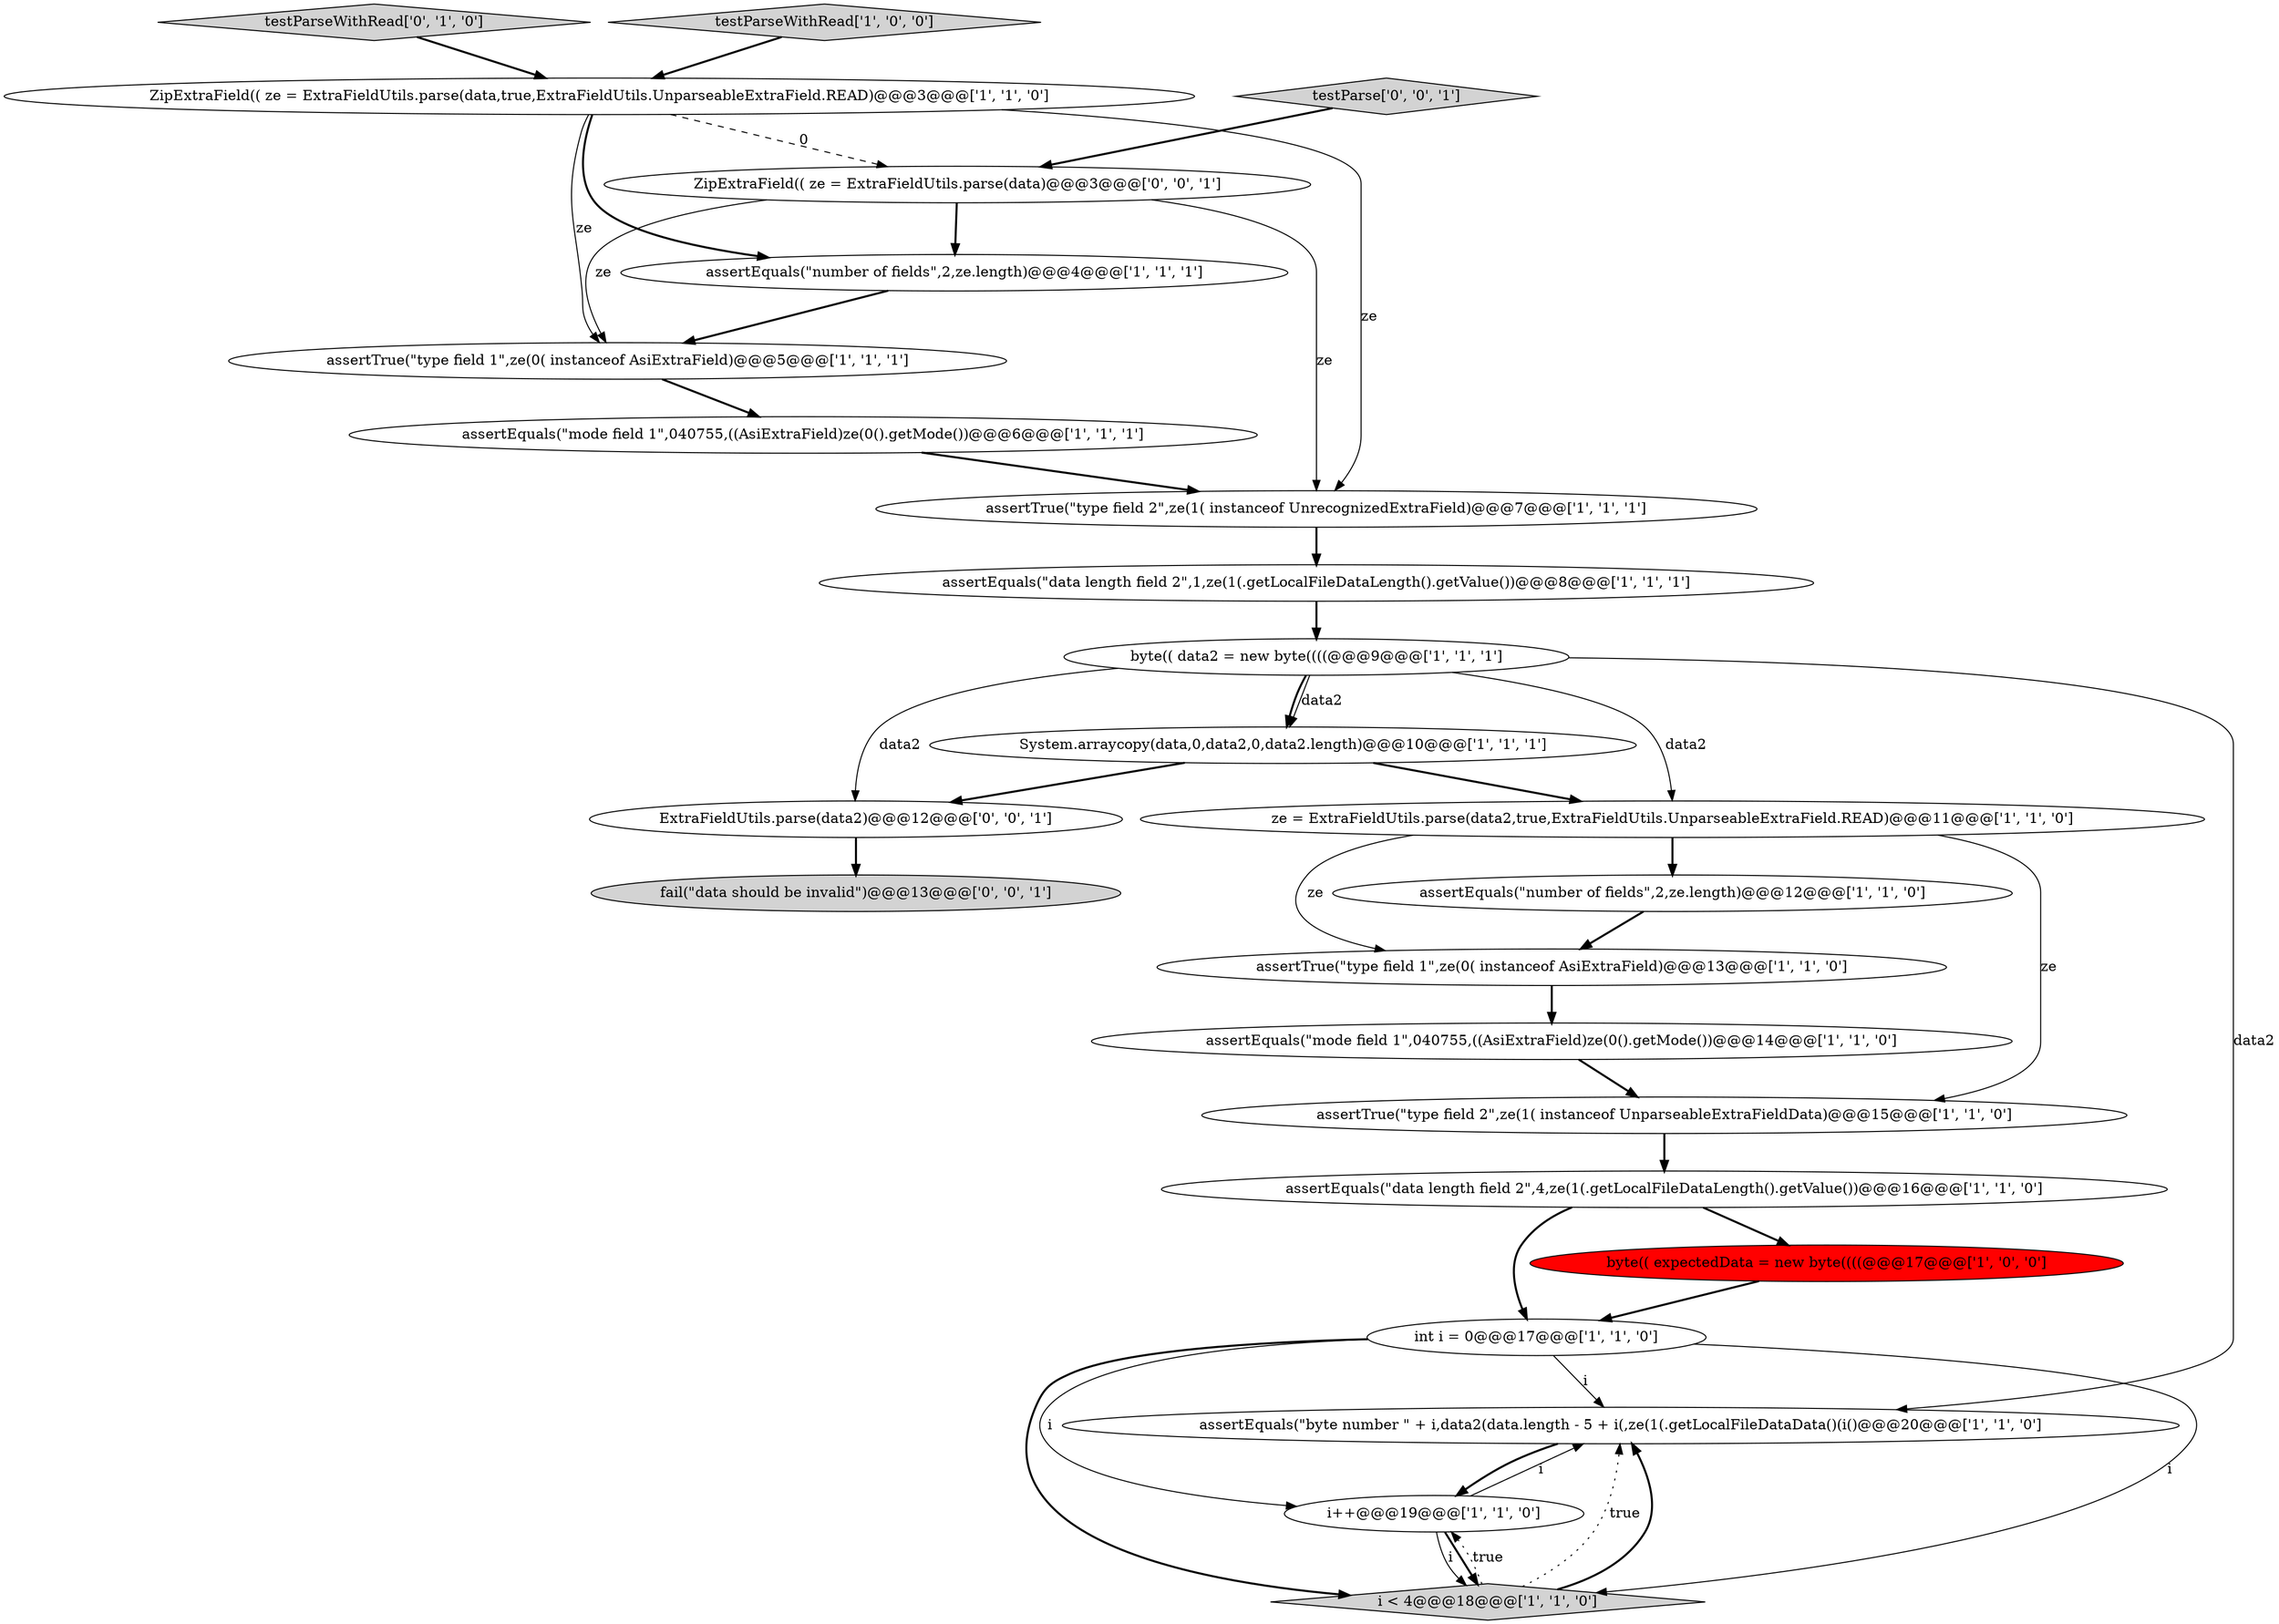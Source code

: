 digraph {
23 [style = filled, label = "fail(\"data should be invalid\")@@@13@@@['0', '0', '1']", fillcolor = lightgray, shape = ellipse image = "AAA0AAABBB3BBB"];
7 [style = filled, label = "assertEquals(\"byte number \" + i,data2(data.length - 5 + i(,ze(1(.getLocalFileDataData()(i()@@@20@@@['1', '1', '0']", fillcolor = white, shape = ellipse image = "AAA0AAABBB1BBB"];
4 [style = filled, label = "int i = 0@@@17@@@['1', '1', '0']", fillcolor = white, shape = ellipse image = "AAA0AAABBB1BBB"];
5 [style = filled, label = "ZipExtraField(( ze = ExtraFieldUtils.parse(data,true,ExtraFieldUtils.UnparseableExtraField.READ)@@@3@@@['1', '1', '0']", fillcolor = white, shape = ellipse image = "AAA0AAABBB1BBB"];
24 [style = filled, label = "ZipExtraField(( ze = ExtraFieldUtils.parse(data)@@@3@@@['0', '0', '1']", fillcolor = white, shape = ellipse image = "AAA0AAABBB3BBB"];
3 [style = filled, label = "i < 4@@@18@@@['1', '1', '0']", fillcolor = lightgray, shape = diamond image = "AAA0AAABBB1BBB"];
20 [style = filled, label = "testParseWithRead['0', '1', '0']", fillcolor = lightgray, shape = diamond image = "AAA0AAABBB2BBB"];
10 [style = filled, label = "assertEquals(\"mode field 1\",040755,((AsiExtraField)ze(0().getMode())@@@14@@@['1', '1', '0']", fillcolor = white, shape = ellipse image = "AAA0AAABBB1BBB"];
18 [style = filled, label = "assertTrue(\"type field 1\",ze(0( instanceof AsiExtraField)@@@5@@@['1', '1', '1']", fillcolor = white, shape = ellipse image = "AAA0AAABBB1BBB"];
8 [style = filled, label = "assertEquals(\"data length field 2\",4,ze(1(.getLocalFileDataLength().getValue())@@@16@@@['1', '1', '0']", fillcolor = white, shape = ellipse image = "AAA0AAABBB1BBB"];
15 [style = filled, label = "ze = ExtraFieldUtils.parse(data2,true,ExtraFieldUtils.UnparseableExtraField.READ)@@@11@@@['1', '1', '0']", fillcolor = white, shape = ellipse image = "AAA0AAABBB1BBB"];
13 [style = filled, label = "assertTrue(\"type field 2\",ze(1( instanceof UnrecognizedExtraField)@@@7@@@['1', '1', '1']", fillcolor = white, shape = ellipse image = "AAA0AAABBB1BBB"];
12 [style = filled, label = "byte(( data2 = new byte((((@@@9@@@['1', '1', '1']", fillcolor = white, shape = ellipse image = "AAA0AAABBB1BBB"];
22 [style = filled, label = "testParse['0', '0', '1']", fillcolor = lightgray, shape = diamond image = "AAA0AAABBB3BBB"];
11 [style = filled, label = "byte(( expectedData = new byte((((@@@17@@@['1', '0', '0']", fillcolor = red, shape = ellipse image = "AAA1AAABBB1BBB"];
19 [style = filled, label = "assertEquals(\"number of fields\",2,ze.length)@@@4@@@['1', '1', '1']", fillcolor = white, shape = ellipse image = "AAA0AAABBB1BBB"];
21 [style = filled, label = "ExtraFieldUtils.parse(data2)@@@12@@@['0', '0', '1']", fillcolor = white, shape = ellipse image = "AAA0AAABBB3BBB"];
0 [style = filled, label = "assertEquals(\"number of fields\",2,ze.length)@@@12@@@['1', '1', '0']", fillcolor = white, shape = ellipse image = "AAA0AAABBB1BBB"];
1 [style = filled, label = "assertTrue(\"type field 1\",ze(0( instanceof AsiExtraField)@@@13@@@['1', '1', '0']", fillcolor = white, shape = ellipse image = "AAA0AAABBB1BBB"];
6 [style = filled, label = "assertTrue(\"type field 2\",ze(1( instanceof UnparseableExtraFieldData)@@@15@@@['1', '1', '0']", fillcolor = white, shape = ellipse image = "AAA0AAABBB1BBB"];
2 [style = filled, label = "System.arraycopy(data,0,data2,0,data2.length)@@@10@@@['1', '1', '1']", fillcolor = white, shape = ellipse image = "AAA0AAABBB1BBB"];
14 [style = filled, label = "i++@@@19@@@['1', '1', '0']", fillcolor = white, shape = ellipse image = "AAA0AAABBB1BBB"];
16 [style = filled, label = "assertEquals(\"mode field 1\",040755,((AsiExtraField)ze(0().getMode())@@@6@@@['1', '1', '1']", fillcolor = white, shape = ellipse image = "AAA0AAABBB1BBB"];
9 [style = filled, label = "assertEquals(\"data length field 2\",1,ze(1(.getLocalFileDataLength().getValue())@@@8@@@['1', '1', '1']", fillcolor = white, shape = ellipse image = "AAA0AAABBB1BBB"];
17 [style = filled, label = "testParseWithRead['1', '0', '0']", fillcolor = lightgray, shape = diamond image = "AAA0AAABBB1BBB"];
4->7 [style = solid, label="i"];
14->3 [style = bold, label=""];
12->15 [style = solid, label="data2"];
4->3 [style = bold, label=""];
12->21 [style = solid, label="data2"];
17->5 [style = bold, label=""];
16->13 [style = bold, label=""];
19->18 [style = bold, label=""];
12->7 [style = solid, label="data2"];
3->7 [style = dotted, label="true"];
24->19 [style = bold, label=""];
14->7 [style = solid, label="i"];
4->14 [style = solid, label="i"];
11->4 [style = bold, label=""];
5->24 [style = dashed, label="0"];
24->13 [style = solid, label="ze"];
5->18 [style = solid, label="ze"];
5->13 [style = solid, label="ze"];
4->3 [style = solid, label="i"];
14->3 [style = solid, label="i"];
10->6 [style = bold, label=""];
15->1 [style = solid, label="ze"];
3->14 [style = dotted, label="true"];
20->5 [style = bold, label=""];
7->14 [style = bold, label=""];
5->19 [style = bold, label=""];
12->2 [style = bold, label=""];
24->18 [style = solid, label="ze"];
3->7 [style = bold, label=""];
2->21 [style = bold, label=""];
0->1 [style = bold, label=""];
15->0 [style = bold, label=""];
6->8 [style = bold, label=""];
2->15 [style = bold, label=""];
15->6 [style = solid, label="ze"];
13->9 [style = bold, label=""];
9->12 [style = bold, label=""];
8->4 [style = bold, label=""];
22->24 [style = bold, label=""];
12->2 [style = solid, label="data2"];
1->10 [style = bold, label=""];
8->11 [style = bold, label=""];
21->23 [style = bold, label=""];
18->16 [style = bold, label=""];
}
